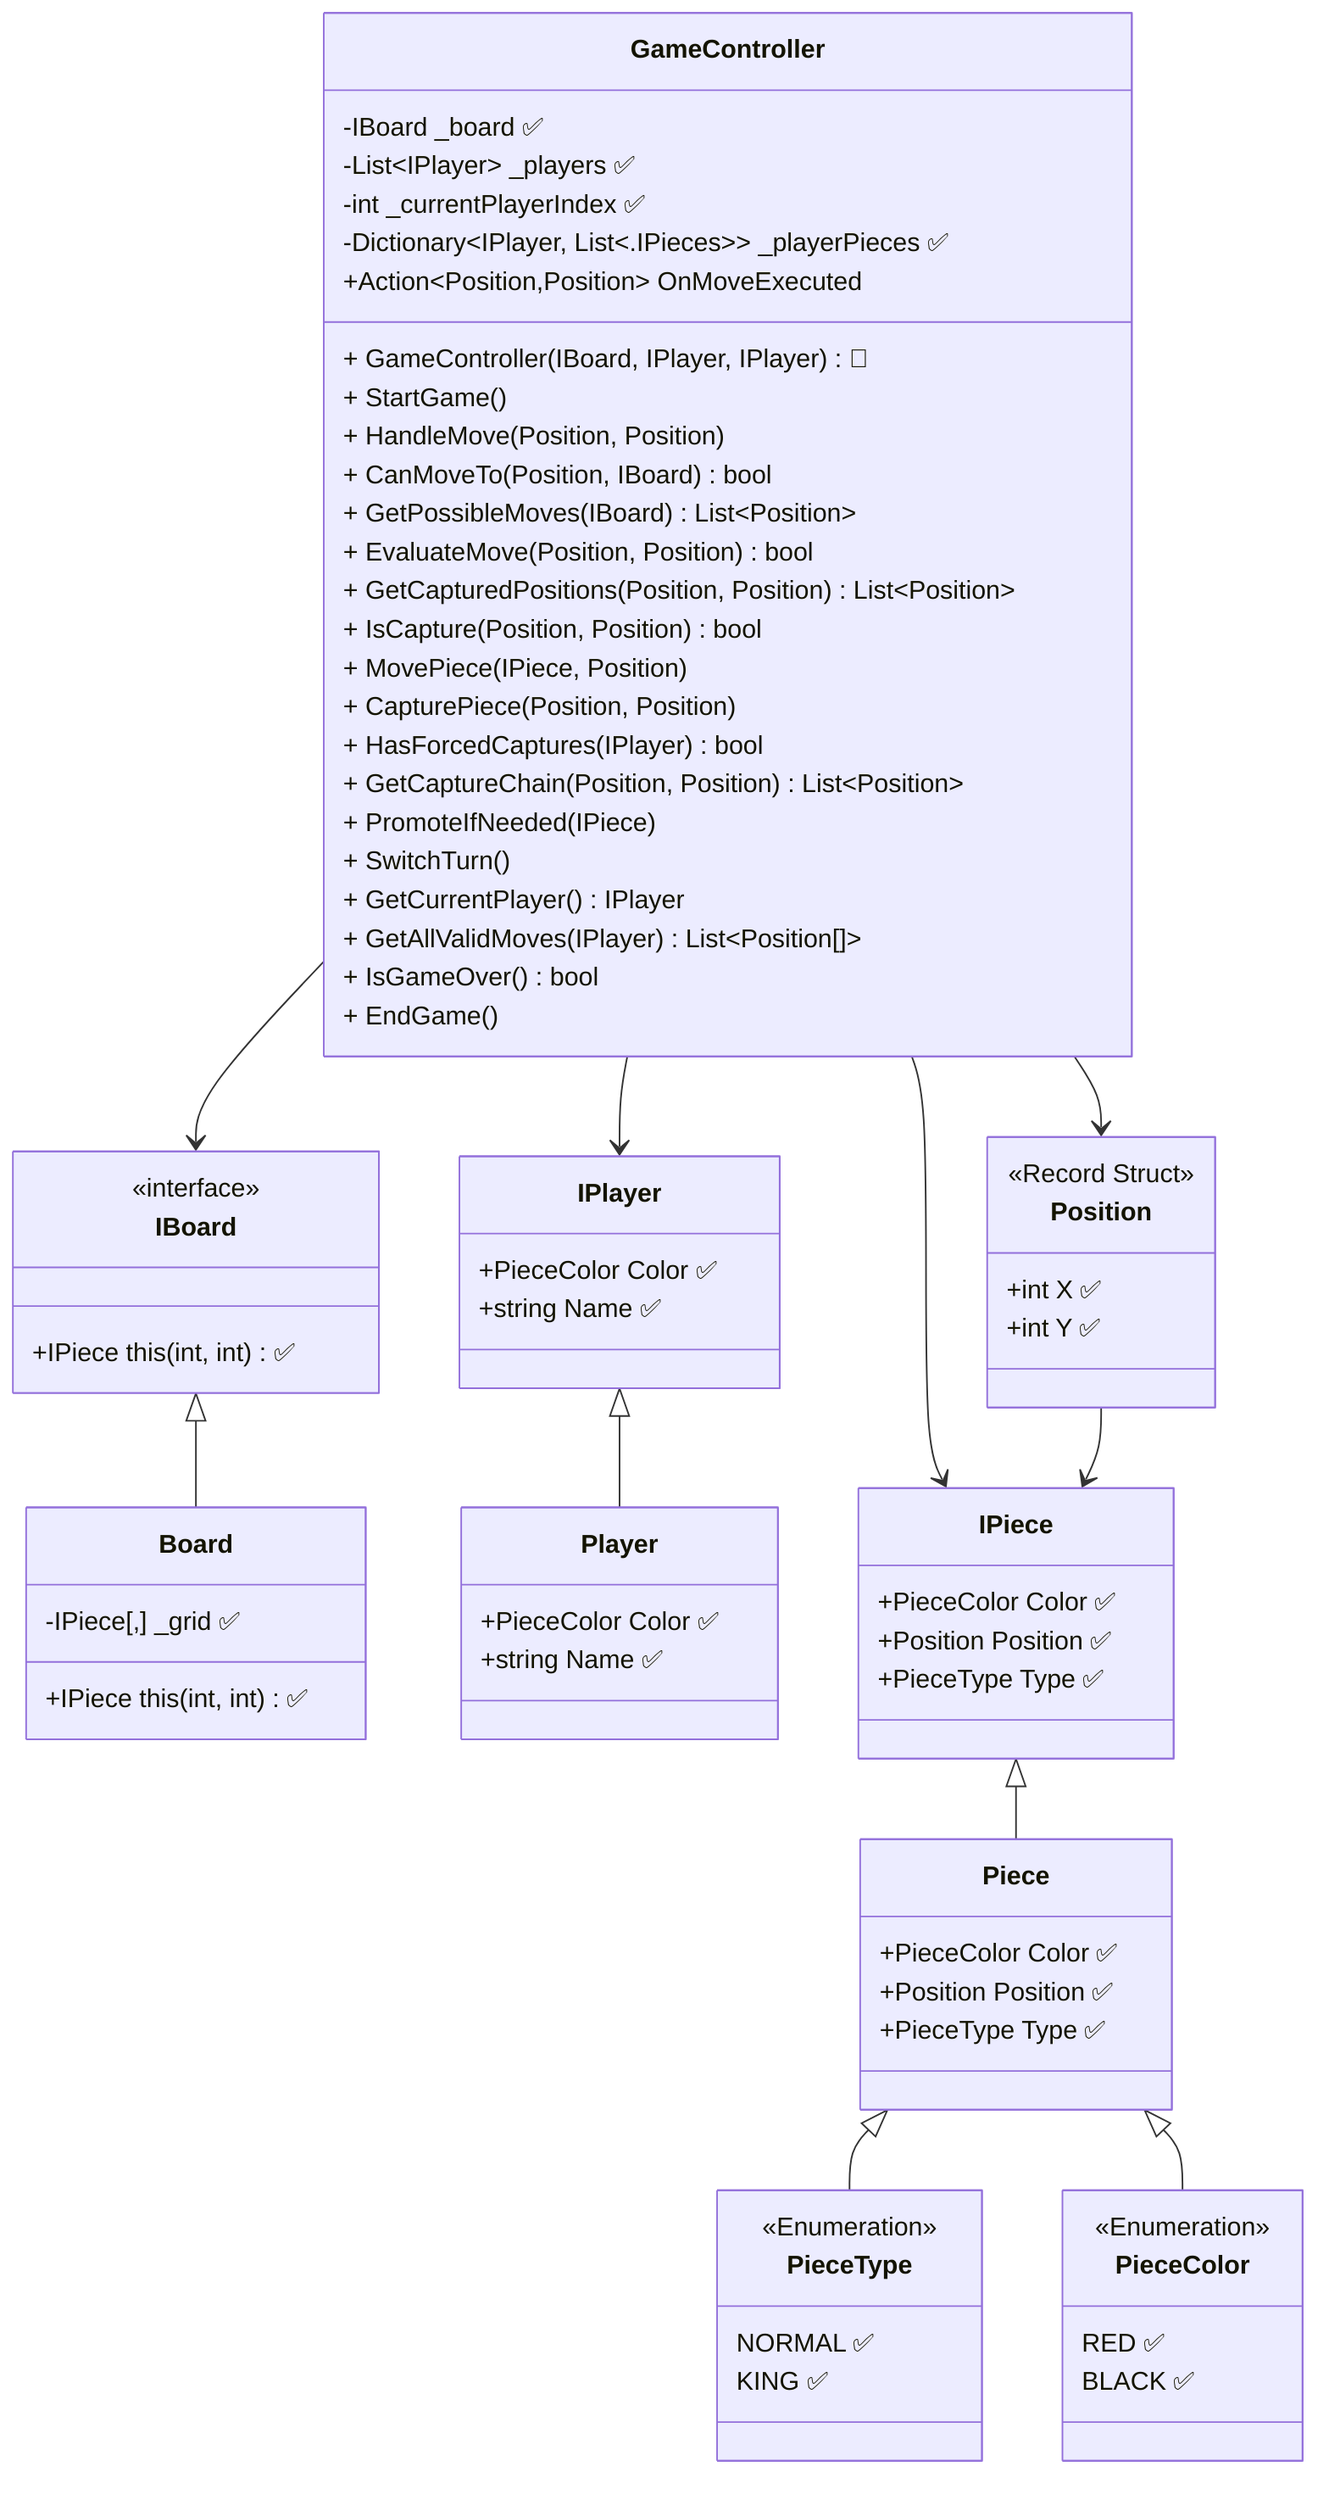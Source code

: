 classDiagram
    class GameController {

        -IBoard _board ✅
        -List~IPlayer~ _players ✅
        -int _currentPlayerIndex ✅
        -Dictionary~IPlayer, List<.IPieces>~ _playerPieces ✅
        +Action~Position,Position~ OnMoveExecuted
        
        + GameController(IBoard, IPlayer, IPlayer) 💫
        + StartGame()
        + HandleMove(Position, Position)
        + CanMoveTo(Position, IBoard) bool
        + GetPossibleMoves(IBoard) List~Position~
        + EvaluateMove(Position, Position) bool
        + GetCapturedPositions(Position, Position) List~Position~
        + IsCapture(Position, Position) bool
        + MovePiece(IPiece, Position)
        + CapturePiece(Position, Position)
        + HasForcedCaptures(IPlayer) bool      
        + GetCaptureChain(Position, Position) List~Position~
        + PromoteIfNeeded(IPiece)
        + SwitchTurn()
        + GetCurrentPlayer() IPlayer
        + GetAllValidMoves(IPlayer) List~Position[]~
        + IsGameOver() bool
        + EndGame()

    }
    
    %% class IBoard {
    %%     +GetPiece(int, int): IPiece ✅
    %%     +SetPiece(int, int, IPiece) ✅
    %% }
    
    %% class Board {
    %%     -IPiece[,] grid ✅
    %%     +GetPiece(int, int): IPiece ✅
    %%     +SetPiece(int, int, IPiece) ✅
    %% }

    class IBoard {
        <<interface>>
        +IPiece this(int, int) ✅
    }

    class Board {
        -IPiece[,] _grid ✅
        +IPiece this(int, int) ✅
    }
    
    class IPlayer {
        +PieceColor Color ✅
        +string Name ✅
    }
    
    class Player {
        +PieceColor Color ✅
        +string Name ✅
    }
    
    class Position {
        <<Record Struct>>
        +int X ✅
        +int Y ✅
    }
    
    class IPiece {
        +PieceColor Color ✅
        +Position Position ✅
        +PieceType Type ✅
    }
    
    class Piece {
        +PieceColor Color ✅
        +Position Position ✅
        +PieceType Type ✅
    }
    
    class PieceType {
        <<Enumeration>>
        NORMAL ✅
        KING ✅
    }
    
    class PieceColor {
        <<Enumeration>>
        RED ✅
        BLACK ✅
    }

    GameController --> IBoard
    GameController --> IPlayer
    GameController --> IPiece
    GameController --> Position

    IBoard <|-- Board
    IPlayer <|-- Player
    IPiece <|-- Piece
    Piece <|-- PieceType
    Piece <|-- PieceColor

    Position --> IPiece